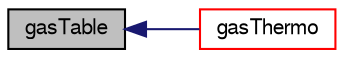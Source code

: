 digraph "gasTable"
{
  bgcolor="transparent";
  edge [fontname="FreeSans",fontsize="10",labelfontname="FreeSans",labelfontsize="10"];
  node [fontname="FreeSans",fontsize="10",shape=record];
  rankdir="LR";
  Node122 [label="gasTable",height=0.2,width=0.4,color="black", fillcolor="grey75", style="filled", fontcolor="black"];
  Node122 -> Node123 [dir="back",color="midnightblue",fontsize="10",style="solid",fontname="FreeSans"];
  Node123 [label="gasThermo",height=0.2,width=0.4,color="red",URL="$a30190.html#a8a0cdbf2612ed04ba86a9b014610a9da",tooltip="Thermodynamic data of gases. "];
}
